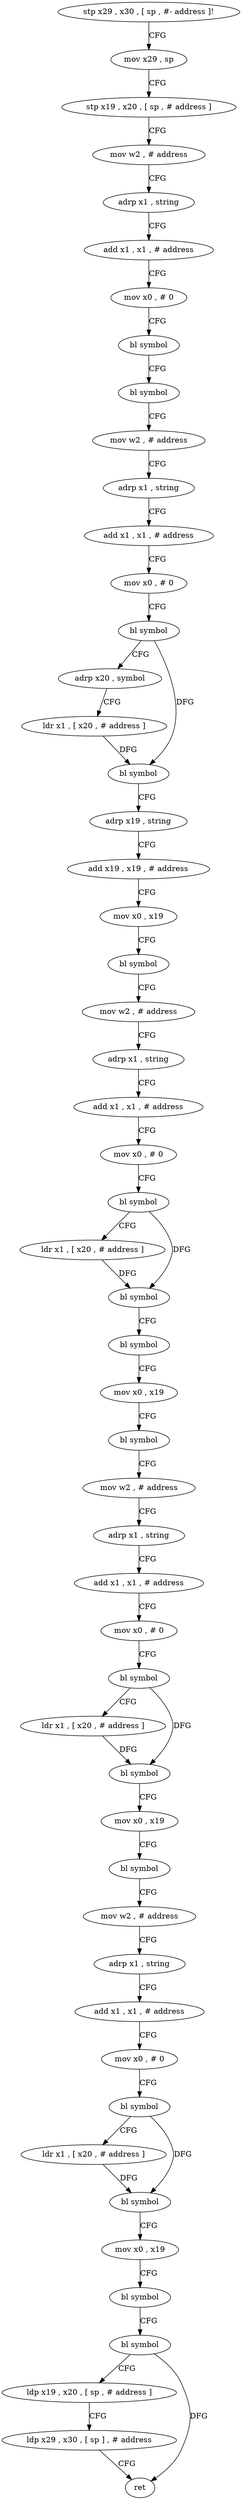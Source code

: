 digraph "func" {
"4216156" [label = "stp x29 , x30 , [ sp , #- address ]!" ]
"4216160" [label = "mov x29 , sp" ]
"4216164" [label = "stp x19 , x20 , [ sp , # address ]" ]
"4216168" [label = "mov w2 , # address" ]
"4216172" [label = "adrp x1 , string" ]
"4216176" [label = "add x1 , x1 , # address" ]
"4216180" [label = "mov x0 , # 0" ]
"4216184" [label = "bl symbol" ]
"4216188" [label = "bl symbol" ]
"4216192" [label = "mov w2 , # address" ]
"4216196" [label = "adrp x1 , string" ]
"4216200" [label = "add x1 , x1 , # address" ]
"4216204" [label = "mov x0 , # 0" ]
"4216208" [label = "bl symbol" ]
"4216212" [label = "adrp x20 , symbol" ]
"4216216" [label = "ldr x1 , [ x20 , # address ]" ]
"4216220" [label = "bl symbol" ]
"4216224" [label = "adrp x19 , string" ]
"4216228" [label = "add x19 , x19 , # address" ]
"4216232" [label = "mov x0 , x19" ]
"4216236" [label = "bl symbol" ]
"4216240" [label = "mov w2 , # address" ]
"4216244" [label = "adrp x1 , string" ]
"4216248" [label = "add x1 , x1 , # address" ]
"4216252" [label = "mov x0 , # 0" ]
"4216256" [label = "bl symbol" ]
"4216260" [label = "ldr x1 , [ x20 , # address ]" ]
"4216264" [label = "bl symbol" ]
"4216268" [label = "bl symbol" ]
"4216272" [label = "mov x0 , x19" ]
"4216276" [label = "bl symbol" ]
"4216280" [label = "mov w2 , # address" ]
"4216284" [label = "adrp x1 , string" ]
"4216288" [label = "add x1 , x1 , # address" ]
"4216292" [label = "mov x0 , # 0" ]
"4216296" [label = "bl symbol" ]
"4216300" [label = "ldr x1 , [ x20 , # address ]" ]
"4216304" [label = "bl symbol" ]
"4216308" [label = "mov x0 , x19" ]
"4216312" [label = "bl symbol" ]
"4216316" [label = "mov w2 , # address" ]
"4216320" [label = "adrp x1 , string" ]
"4216324" [label = "add x1 , x1 , # address" ]
"4216328" [label = "mov x0 , # 0" ]
"4216332" [label = "bl symbol" ]
"4216336" [label = "ldr x1 , [ x20 , # address ]" ]
"4216340" [label = "bl symbol" ]
"4216344" [label = "mov x0 , x19" ]
"4216348" [label = "bl symbol" ]
"4216352" [label = "bl symbol" ]
"4216356" [label = "ldp x19 , x20 , [ sp , # address ]" ]
"4216360" [label = "ldp x29 , x30 , [ sp ] , # address" ]
"4216364" [label = "ret" ]
"4216156" -> "4216160" [ label = "CFG" ]
"4216160" -> "4216164" [ label = "CFG" ]
"4216164" -> "4216168" [ label = "CFG" ]
"4216168" -> "4216172" [ label = "CFG" ]
"4216172" -> "4216176" [ label = "CFG" ]
"4216176" -> "4216180" [ label = "CFG" ]
"4216180" -> "4216184" [ label = "CFG" ]
"4216184" -> "4216188" [ label = "CFG" ]
"4216188" -> "4216192" [ label = "CFG" ]
"4216192" -> "4216196" [ label = "CFG" ]
"4216196" -> "4216200" [ label = "CFG" ]
"4216200" -> "4216204" [ label = "CFG" ]
"4216204" -> "4216208" [ label = "CFG" ]
"4216208" -> "4216212" [ label = "CFG" ]
"4216208" -> "4216220" [ label = "DFG" ]
"4216212" -> "4216216" [ label = "CFG" ]
"4216216" -> "4216220" [ label = "DFG" ]
"4216220" -> "4216224" [ label = "CFG" ]
"4216224" -> "4216228" [ label = "CFG" ]
"4216228" -> "4216232" [ label = "CFG" ]
"4216232" -> "4216236" [ label = "CFG" ]
"4216236" -> "4216240" [ label = "CFG" ]
"4216240" -> "4216244" [ label = "CFG" ]
"4216244" -> "4216248" [ label = "CFG" ]
"4216248" -> "4216252" [ label = "CFG" ]
"4216252" -> "4216256" [ label = "CFG" ]
"4216256" -> "4216260" [ label = "CFG" ]
"4216256" -> "4216264" [ label = "DFG" ]
"4216260" -> "4216264" [ label = "DFG" ]
"4216264" -> "4216268" [ label = "CFG" ]
"4216268" -> "4216272" [ label = "CFG" ]
"4216272" -> "4216276" [ label = "CFG" ]
"4216276" -> "4216280" [ label = "CFG" ]
"4216280" -> "4216284" [ label = "CFG" ]
"4216284" -> "4216288" [ label = "CFG" ]
"4216288" -> "4216292" [ label = "CFG" ]
"4216292" -> "4216296" [ label = "CFG" ]
"4216296" -> "4216300" [ label = "CFG" ]
"4216296" -> "4216304" [ label = "DFG" ]
"4216300" -> "4216304" [ label = "DFG" ]
"4216304" -> "4216308" [ label = "CFG" ]
"4216308" -> "4216312" [ label = "CFG" ]
"4216312" -> "4216316" [ label = "CFG" ]
"4216316" -> "4216320" [ label = "CFG" ]
"4216320" -> "4216324" [ label = "CFG" ]
"4216324" -> "4216328" [ label = "CFG" ]
"4216328" -> "4216332" [ label = "CFG" ]
"4216332" -> "4216336" [ label = "CFG" ]
"4216332" -> "4216340" [ label = "DFG" ]
"4216336" -> "4216340" [ label = "DFG" ]
"4216340" -> "4216344" [ label = "CFG" ]
"4216344" -> "4216348" [ label = "CFG" ]
"4216348" -> "4216352" [ label = "CFG" ]
"4216352" -> "4216356" [ label = "CFG" ]
"4216352" -> "4216364" [ label = "DFG" ]
"4216356" -> "4216360" [ label = "CFG" ]
"4216360" -> "4216364" [ label = "CFG" ]
}
